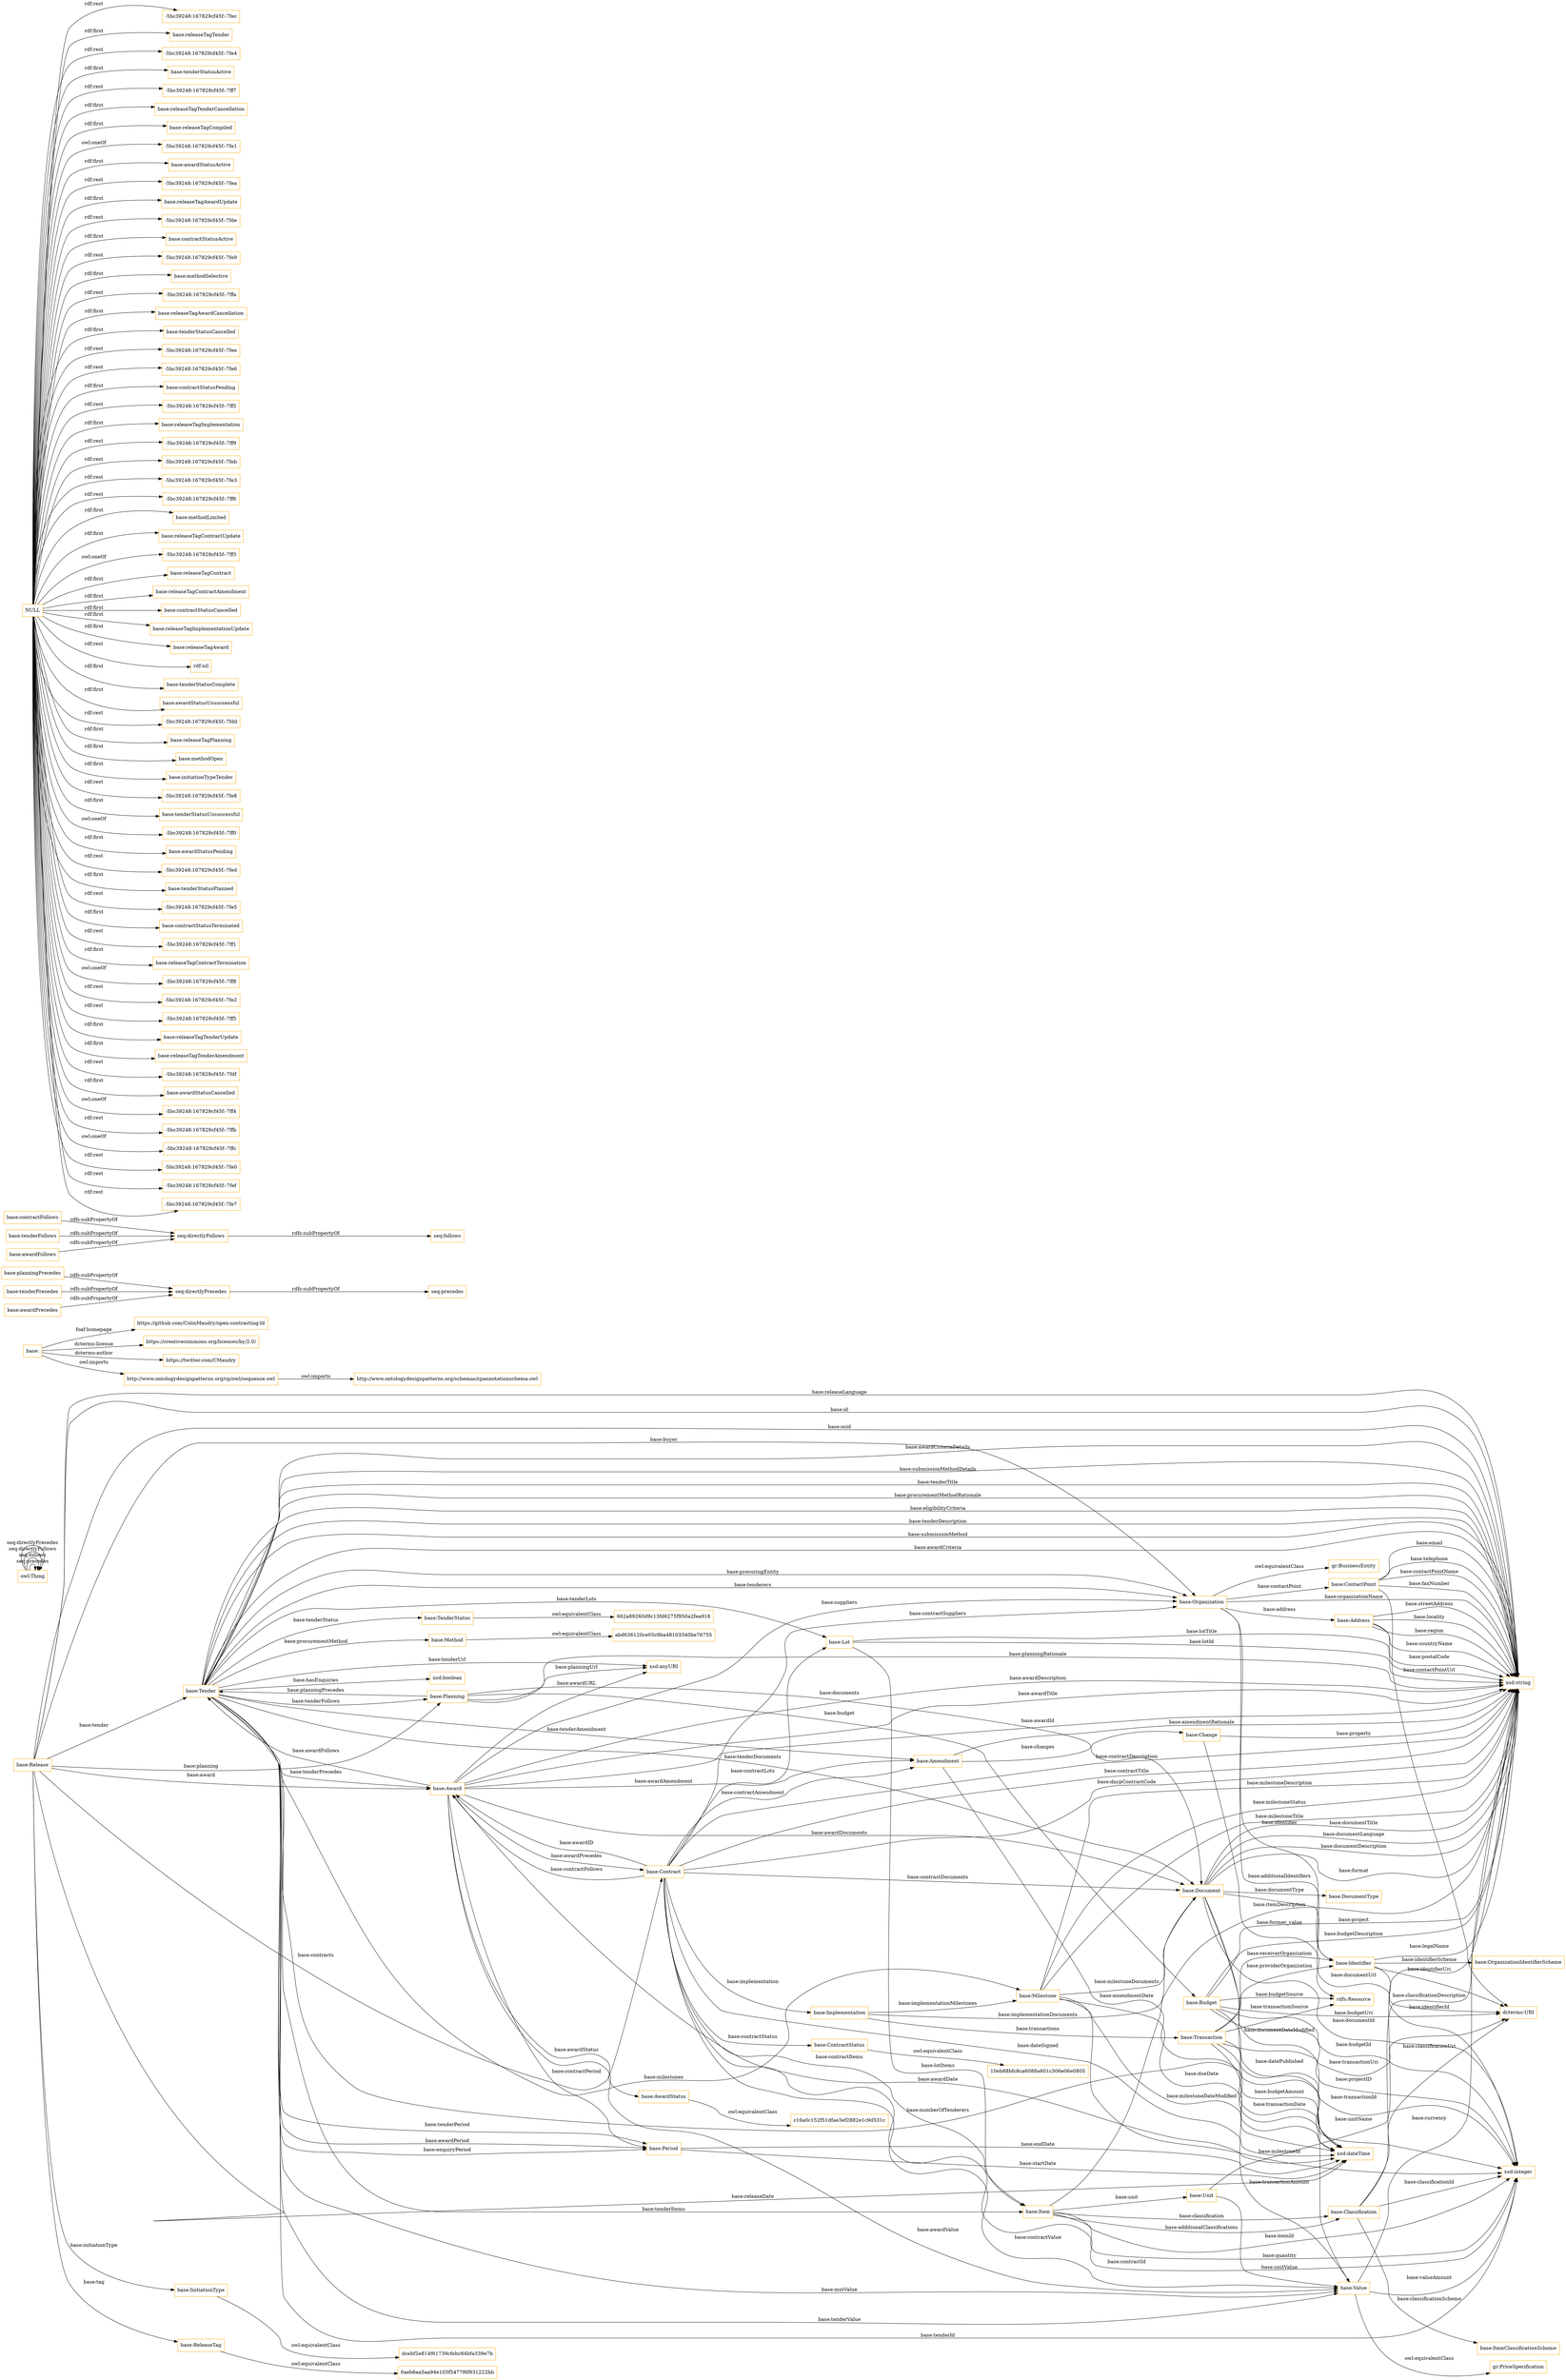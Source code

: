 digraph ar2dtool_diagram { 
rankdir=LR;
size="1501"
node [shape = rectangle, color="orange"]; "base:TenderStatus" "base:OrganizationIdentifierScheme" "base:Planning" "base:ContractStatus" "base:Identifier" "abd636120ce05c9ba48103340be76755" "base:Transaction" "base:Period" "base:Unit" "662a89260d9c13fd6275f950a2fea918" "0aeb6aa5aa94e103f5477f6f931222bb" "base:Organization" "base:Amendment" "base:ItemClassificationScheme" "base:InitiationType" "base:Contract" "base:Item" "base:Change" "base:Classification" "base:Tender" "rdfs:Resource" "base:Document" "base:ContactPoint" "base:Address" "base:Award" "dcterms:URI" "base:Milestone" "c16a0c152f51dfae3ef2882e1c9d531c" "base:Value" "base:Lot" "10eb88bfc8ca6088a601c306e06e0805" "base:AwardStatus" "base:Implementation" "base:DocumentType" "dcebf2e814f61739cfebc84bfa339e7b" "base:ReleaseTag" "base:Release" "base:Budget" "base:Method" "owl:Thing" ; /*classes style*/
	"base:Value" -> "gr:PriceSpecification" [ label = "owl:equivalentClass" ];
	"base:AwardStatus" -> "c16a0c152f51dfae3ef2882e1c9d531c" [ label = "owl:equivalentClass" ];
	"base:" -> "https://github.com/ColinMaudry/open-contracting-ld" [ label = "foaf:homepage" ];
	"base:" -> "https://creativecommons.org/licenses/by/2.0/" [ label = "dcterms:license" ];
	"base:" -> "https://twitter.com/CMaudry" [ label = "dcterms:author" ];
	"base:" -> "http://www.ontologydesignpatterns.org/cp/owl/sequence.owl" [ label = "owl:imports" ];
	"base:ReleaseTag" -> "0aeb6aa5aa94e103f5477f6f931222bb" [ label = "owl:equivalentClass" ];
	"base:planningPrecedes" -> "seq:directlyPrecedes" [ label = "rdfs:subPropertyOf" ];
	"base:ContractStatus" -> "10eb88bfc8ca6088a601c306e06e0805" [ label = "owl:equivalentClass" ];
	"base:contractFollows" -> "seq:directlyFollows" [ label = "rdfs:subPropertyOf" ];
	"base:tenderPrecedes" -> "seq:directlyPrecedes" [ label = "rdfs:subPropertyOf" ];
	"base:Method" -> "abd636120ce05c9ba48103340be76755" [ label = "owl:equivalentClass" ];
	"base:awardPrecedes" -> "seq:directlyPrecedes" [ label = "rdfs:subPropertyOf" ];
	"base:tenderFollows" -> "seq:directlyFollows" [ label = "rdfs:subPropertyOf" ];
	"base:TenderStatus" -> "662a89260d9c13fd6275f950a2fea918" [ label = "owl:equivalentClass" ];
	"base:awardFollows" -> "seq:directlyFollows" [ label = "rdfs:subPropertyOf" ];
	"base:InitiationType" -> "dcebf2e814f61739cfebc84bfa339e7b" [ label = "owl:equivalentClass" ];
	"NULL" -> "-5bc39248:167829cf45f:-7fec" [ label = "rdf:rest" ];
	"NULL" -> "base:releaseTagTender" [ label = "rdf:first" ];
	"NULL" -> "-5bc39248:167829cf45f:-7fe4" [ label = "rdf:rest" ];
	"NULL" -> "base:tenderStatusActive" [ label = "rdf:first" ];
	"NULL" -> "-5bc39248:167829cf45f:-7ff7" [ label = "rdf:rest" ];
	"NULL" -> "base:releaseTagTenderCancellation" [ label = "rdf:first" ];
	"NULL" -> "base:releaseTagCompiled" [ label = "rdf:first" ];
	"NULL" -> "-5bc39248:167829cf45f:-7fe1" [ label = "owl:oneOf" ];
	"NULL" -> "base:awardStatusActive" [ label = "rdf:first" ];
	"NULL" -> "-5bc39248:167829cf45f:-7fea" [ label = "rdf:rest" ];
	"NULL" -> "base:releaseTagAwardUpdate" [ label = "rdf:first" ];
	"NULL" -> "-5bc39248:167829cf45f:-7fde" [ label = "rdf:rest" ];
	"NULL" -> "base:contractStatusActive" [ label = "rdf:first" ];
	"NULL" -> "-5bc39248:167829cf45f:-7fe9" [ label = "rdf:rest" ];
	"NULL" -> "base:methodSelective" [ label = "rdf:first" ];
	"NULL" -> "-5bc39248:167829cf45f:-7ffa" [ label = "rdf:rest" ];
	"NULL" -> "base:releaseTagAwardCancellation" [ label = "rdf:first" ];
	"NULL" -> "base:tenderStatusCancelled" [ label = "rdf:first" ];
	"NULL" -> "-5bc39248:167829cf45f:-7fee" [ label = "rdf:rest" ];
	"NULL" -> "-5bc39248:167829cf45f:-7fe6" [ label = "rdf:rest" ];
	"NULL" -> "base:contractStatusPending" [ label = "rdf:first" ];
	"NULL" -> "-5bc39248:167829cf45f:-7ff2" [ label = "rdf:rest" ];
	"NULL" -> "base:releaseTagImplementation" [ label = "rdf:first" ];
	"NULL" -> "-5bc39248:167829cf45f:-7ff9" [ label = "rdf:rest" ];
	"NULL" -> "-5bc39248:167829cf45f:-7feb" [ label = "rdf:rest" ];
	"NULL" -> "-5bc39248:167829cf45f:-7fe3" [ label = "rdf:rest" ];
	"NULL" -> "-5bc39248:167829cf45f:-7ff6" [ label = "rdf:rest" ];
	"NULL" -> "base:methodLimited" [ label = "rdf:first" ];
	"NULL" -> "base:releaseTagContractUpdate" [ label = "rdf:first" ];
	"NULL" -> "-5bc39248:167829cf45f:-7ff3" [ label = "owl:oneOf" ];
	"NULL" -> "base:releaseTagContract" [ label = "rdf:first" ];
	"NULL" -> "base:releaseTagContractAmendment" [ label = "rdf:first" ];
	"NULL" -> "base:contractStatusCancelled" [ label = "rdf:first" ];
	"NULL" -> "base:releaseTagImplementationUpdate" [ label = "rdf:first" ];
	"NULL" -> "base:releaseTagAward" [ label = "rdf:first" ];
	"NULL" -> "rdf:nil" [ label = "rdf:rest" ];
	"NULL" -> "base:tenderStatusComplete" [ label = "rdf:first" ];
	"NULL" -> "base:awardStatusUnsuccessful" [ label = "rdf:first" ];
	"NULL" -> "-5bc39248:167829cf45f:-7fdd" [ label = "rdf:rest" ];
	"NULL" -> "base:releaseTagPlanning" [ label = "rdf:first" ];
	"NULL" -> "base:methodOpen" [ label = "rdf:first" ];
	"NULL" -> "base:initiationTypeTender" [ label = "rdf:first" ];
	"NULL" -> "-5bc39248:167829cf45f:-7fe8" [ label = "rdf:rest" ];
	"NULL" -> "base:tenderStatusUnsuccessful" [ label = "rdf:first" ];
	"NULL" -> "-5bc39248:167829cf45f:-7ff0" [ label = "owl:oneOf" ];
	"NULL" -> "base:awardStatusPending" [ label = "rdf:first" ];
	"NULL" -> "-5bc39248:167829cf45f:-7fed" [ label = "rdf:rest" ];
	"NULL" -> "base:tenderStatusPlanned" [ label = "rdf:first" ];
	"NULL" -> "-5bc39248:167829cf45f:-7fe5" [ label = "rdf:rest" ];
	"NULL" -> "base:contractStatusTerminated" [ label = "rdf:first" ];
	"NULL" -> "-5bc39248:167829cf45f:-7ff1" [ label = "rdf:rest" ];
	"NULL" -> "base:releaseTagContractTermination" [ label = "rdf:first" ];
	"NULL" -> "-5bc39248:167829cf45f:-7ff8" [ label = "owl:oneOf" ];
	"NULL" -> "-5bc39248:167829cf45f:-7fe2" [ label = "rdf:rest" ];
	"NULL" -> "-5bc39248:167829cf45f:-7ff5" [ label = "rdf:rest" ];
	"NULL" -> "base:releaseTagTenderUpdate" [ label = "rdf:first" ];
	"NULL" -> "base:releaseTagTenderAmendment" [ label = "rdf:first" ];
	"NULL" -> "-5bc39248:167829cf45f:-7fdf" [ label = "rdf:rest" ];
	"NULL" -> "base:awardStatusCancelled" [ label = "rdf:first" ];
	"NULL" -> "-5bc39248:167829cf45f:-7ff4" [ label = "owl:oneOf" ];
	"NULL" -> "-5bc39248:167829cf45f:-7ffb" [ label = "rdf:rest" ];
	"NULL" -> "-5bc39248:167829cf45f:-7ffc" [ label = "owl:oneOf" ];
	"NULL" -> "-5bc39248:167829cf45f:-7fe0" [ label = "rdf:rest" ];
	"NULL" -> "-5bc39248:167829cf45f:-7fef" [ label = "rdf:rest" ];
	"NULL" -> "-5bc39248:167829cf45f:-7fe7" [ label = "rdf:rest" ];
	"seq:directlyPrecedes" -> "seq:precedes" [ label = "rdfs:subPropertyOf" ];
	"seq:directlyFollows" -> "seq:follows" [ label = "rdfs:subPropertyOf" ];
	"base:Organization" -> "gr:BusinessEntity" [ label = "owl:equivalentClass" ];
	"http://www.ontologydesignpatterns.org/cp/owl/sequence.owl" -> "http://www.ontologydesignpatterns.org/schemas/cpannotationschema.owl" [ label = "owl:imports" ];
	"base:Tender" -> "base:Document" [ label = "base:tenderDocuments" ];
	"base:Item" -> "base:Classification" [ label = "base:additionalClassifications" ];
	"base:Award" -> "xsd:dateTime" [ label = "base:awardDate" ];
	"base:Organization" -> "base:Identifier" [ label = "base:identifier" ];
	"base:Document" -> "xsd:dateTime" [ label = "base:documentDateModified" ];
	"base:Release" -> "base:InitiationType" [ label = "base:initiationType" ];
	"base:Milestone" -> "xsd:string" [ label = "base:milestoneTitle" ];
	"base:Document" -> "xsd:integer" [ label = "base:documentId" ];
	"base:Award" -> "base:Contract" [ label = "base:awardPrecedes" ];
	"base:Document" -> "xsd:string" [ label = "base:format" ];
	"base:Tender" -> "base:Milestone" [ label = "base:milestones" ];
	"base:Document" -> "xsd:string" [ label = "base:documentTitle" ];
	"base:Tender" -> "xsd:string" [ label = "base:awardCriteriaDetails" ];
	"base:Planning" -> "base:Budget" [ label = "base:budget" ];
	"base:ContactPoint" -> "xsd:string" [ label = "base:contactPointName" ];
	"base:Address" -> "xsd:string" [ label = "base:locality" ];
	"base:Item" -> "xsd:integer" [ label = "base:quantity" ];
	"base:Award" -> "base:Tender" [ label = "base:awardFollows" ];
	"base:Document" -> "dcterms:URI" [ label = "base:documentUrl" ];
	"base:Tender" -> "base:Value" [ label = "base:minValue" ];
	"base:Identifier" -> "base:OrganizationIdentifierScheme" [ label = "base:identifierScheme" ];
	"base:Budget" -> "xsd:integer" [ label = "base:budgetId" ];
	"base:Classification" -> "dcterms:URI" [ label = "base:classificationUri" ];
	"base:Change" -> "xsd:string" [ label = "base:property" ];
	"base:Identifier" -> "xsd:integer" [ label = "base:identifierId" ];
	"base:Award" -> "base:Value" [ label = "base:awardValue" ];
	"base:Contract" -> "base:Award" [ label = "base:contractFollows" ];
	"base:Identifier" -> "dcterms:URI" [ label = "base:identifierUri" ];
	"base:Address" -> "xsd:string" [ label = "base:region" ];
	"base:Award" -> "base:Organization" [ label = "base:suppliers" ];
	"base:Document" -> "base:DocumentType" [ label = "base:documentType" ];
	"base:Contract" -> "base:Document" [ label = "base:contractDocuments" ];
	"base:Document" -> "xsd:string" [ label = "base:documentLanguage" ];
	"base:Tender" -> "base:Value" [ label = "base:tenderValue" ];
	"base:Tender" -> "xsd:string" [ label = "base:submissionMethodDetails" ];
	"base:Lot" -> "xsd:string" [ label = "base:lotTitle" ];
	"base:Identifier" -> "xsd:string" [ label = "base:legalName" ];
	"base:Tender" -> "xsd:string" [ label = "base:tenderTitle" ];
	"base:Release" -> "base:Organization" [ label = "base:buyer" ];
	"base:Contract" -> "base:Amendment" [ label = "base:contractAmendment" ];
	"base:Item" -> "xsd:integer" [ label = "base:itemId" ];
	"base:Release" -> "base:ReleaseTag" [ label = "base:tag" ];
	"base:Contract" -> "xsd:string" [ label = "base:dncpContractCode" ];
	"base:Tender" -> "base:Organization" [ label = "base:tenderers" ];
	"base:Release" -> "xsd:string" [ label = "base:id" ];
	"base:Change" -> "rdfs:Resource" [ label = "base:former_value" ];
	"base:Award" -> "xsd:anyURI" [ label = "base:awardURL" ];
	"base:Value" -> "xsd:integer" [ label = "base:valueAmount" ];
	"base:Award" -> "base:Amendment" [ label = "base:awardAmendment" ];
	"base:Planning" -> "base:Document" [ label = "base:documents" ];
	"base:Organization" -> "base:Identifier" [ label = "base:additionalIdentifiers" ];
	"base:Tender" -> "base:Planning" [ label = "base:tenderFollows" ];
	"base:Contract" -> "base:Organization" [ label = "base:contractSuppliers" ];
	"base:Classification" -> "xsd:integer" [ label = "base:classificationId" ];
	"base:Contract" -> "base:ContractStatus" [ label = "base:contractStatus" ];
	"base:Tender" -> "xsd:anyURI" [ label = "base:tenderUrl" ];
	"base:Award" -> "base:Period" [ label = "base:contractPeriod" ];
	"base:Milestone" -> "xsd:string" [ label = "base:milestoneDescription" ];
	"base:Release" -> "base:Tender" [ label = "base:tender" ];
	"base:Tender" -> "base:Lot" [ label = "base:tenderLots" ];
	"base:Tender" -> "xsd:string" [ label = "base:procurementMethodRationale" ];
	"base:Period" -> "xsd:dateTime" [ label = "base:endDate" ];
	"base:ContactPoint" -> "xsd:string" [ label = "base:faxNumber" ];
	"base:Value" -> "xsd:string" [ label = "base:currency" ];
	"base:Implementation" -> "base:Document" [ label = "base:implementationDocuments" ];
	"base:Tender" -> "base:Organization" [ label = "base:procuringEntity" ];
	"base:Contract" -> "xsd:string" [ label = "base:contractDescription" ];
	"base:Lot" -> "xsd:string" [ label = "base:lotId" ];
	"base:Award" -> "xsd:string" [ label = "base:awardTitle" ];
	"base:Address" -> "xsd:string" [ label = "base:countryName" ];
	"base:Tender" -> "xsd:string" [ label = "base:eligibilityCriteria" ];
	"base:Document" -> "xsd:dateTime" [ label = "base:datePublished" ];
	"base:Award" -> "base:Document" [ label = "base:awardDocuments" ];
	"base:Budget" -> "base:Value" [ label = "base:budgetAmount" ];
	"base:Release" -> "base:Contract" [ label = "base:contracts" ];
	"base:Tender" -> "xsd:integer" [ label = "base:tenderId" ];
	"base:Contract" -> "xsd:integer" [ label = "base:contractId" ];
	"base:Transaction" -> "base:Identifier" [ label = "base:providerOrganization" ];
	"base:Contract" -> "base:Award" [ label = "base:awardID" ];
	"base:Item" -> "base:Unit" [ label = "base:unit" ];
	"base:Document" -> "xsd:string" [ label = "base:documentDescription" ];
	"base:ContactPoint" -> "xsd:string" [ label = "base:email" ];
	"base:Contract" -> "base:Item" [ label = "base:contractItems" ];
	"base:Planning" -> "xsd:string" [ label = "base:planningRationale" ];
	"base:Transaction" -> "rdfs:Resource" [ label = "base:transactionSource" ];
	"base:Period" -> "xsd:dateTime" [ label = "base:startDate" ];
	"base:ContactPoint" -> "dcterms:URI" [ label = "base:contactPointUrl" ];
	"base:Organization" -> "base:Address" [ label = "base:address" ];
	"base:Tender" -> "xsd:integer" [ label = "base:numberOfTenderers" ];
	"base:Tender" -> "base:Amendment" [ label = "base:tenderAmendment" ];
	"base:Item" -> "xsd:string" [ label = "base:itemDescription" ];
	"base:Tender" -> "xsd:string" [ label = "base:tenderDescription" ];
	"base:Organization" -> "base:ContactPoint" [ label = "base:contactPoint" ];
	"base:Unit" -> "xsd:string" [ label = "base:unitName" ];
	"base:Transaction" -> "base:Value" [ label = "base:transactionAmount" ];
	"base:Tender" -> "base:Period" [ label = "base:tenderPeriod" ];
	"base:Tender" -> "base:Method" [ label = "base:procurementMethod" ];
	"base:Item" -> "base:Classification" [ label = "base:classification" ];
	"base:Contract" -> "base:Lot" [ label = "base:contractLots" ];
	"base:Amendment" -> "xsd:dateTime" [ label = "base:amendmentDate" ];
	"base:Tender" -> "xsd:string" [ label = "base:submissionMethod" ];
	"base:Address" -> "xsd:string" [ label = "base:postalCode" ];
	"base:Award" -> "xsd:string" [ label = "base:awardId" ];
	"base:Milestone" -> "xsd:dateTime" [ label = "base:dueDate" ];
	"base:Transaction" -> "xsd:dateTime" [ label = "base:transactionDate" ];
	"base:Tender" -> "base:Period" [ label = "base:enquiryPeriod" ];
	"base:Implementation" -> "base:Transaction" [ label = "base:transactions" ];
	"base:Budget" -> "xsd:string" [ label = "base:project" ];
	"base:Release" -> "xsd:string" [ label = "base:releaseLanguage" ];
	"base:Contract" -> "base:Value" [ label = "base:contractValue" ];
	"base:Organization" -> "xsd:string" [ label = "base:organizationName" ];
	"base:Implementation" -> "base:Milestone" [ label = "base:implementationMilestones" ];
	"base:Address" -> "xsd:string" [ label = "base:streetAddress" ];
	"base:Contract" -> "base:Implementation" [ label = "base:implementation" ];
	"base:Release" -> "xsd:dateTime" [ label = "base:releaseDate" ];
	"base:Tender" -> "base:Item" [ label = "base:tenderItems" ];
	"base:Milestone" -> "xsd:string" [ label = "base:milestoneStatus" ];
	"base:Lot" -> "base:Item" [ label = "base:lotItems" ];
	"base:Contract" -> "xsd:dateTime" [ label = "base:dateSigned" ];
	"base:Tender" -> "base:Award" [ label = "base:tenderPrecedes" ];
	"base:Classification" -> "xsd:string" [ label = "base:classificationDescription" ];
	"base:Release" -> "base:Planning" [ label = "base:planning" ];
	"base:Award" -> "xsd:string" [ label = "base:awardDescription" ];
	"base:Budget" -> "xsd:string" [ label = "base:budgetDescription" ];
	"base:Milestone" -> "xsd:integer" [ label = "base:milestoneId" ];
	"base:Tender" -> "base:Period" [ label = "base:awardPeriod" ];
	"base:Unit" -> "base:Value" [ label = "base:unitValue" ];
	"base:Milestone" -> "xsd:dateTime" [ label = "base:milestoneDateModified" ];
	"base:Tender" -> "xsd:string" [ label = "base:awardCriteria" ];
	"owl:Thing" -> "owl:Thing" [ label = "seq:precedes" ];
	"base:ContactPoint" -> "xsd:string" [ label = "base:telephone" ];
	"owl:Thing" -> "owl:Thing" [ label = "seq:follows" ];
	"base:Transaction" -> "dcterms:URI" [ label = "base:transactionUri" ];
	"base:Planning" -> "xsd:anyURI" [ label = "base:planningUrl" ];
	"base:Budget" -> "rdfs:Resource" [ label = "base:budgetSource" ];
	"owl:Thing" -> "owl:Thing" [ label = "seq:directlyFollows" ];
	"base:Transaction" -> "xsd:integer" [ label = "base:transactionId" ];
	"base:Classification" -> "base:ItemClassificationScheme" [ label = "base:classificationScheme" ];
	"base:Amendment" -> "base:Change" [ label = "base:changes" ];
	"base:Release" -> "xsd:string" [ label = "base:ocid" ];
	"base:Budget" -> "dcterms:URI" [ label = "base:budgetUri" ];
	"base:Planning" -> "base:Tender" [ label = "base:planningPrecedes" ];
	"base:Budget" -> "xsd:integer" [ label = "base:projectID" ];
	"base:Amendment" -> "xsd:string" [ label = "base:amendmentRationale" ];
	"base:Tender" -> "xsd:boolean" [ label = "base:hasEnquiries" ];
	"base:Award" -> "base:AwardStatus" [ label = "base:awardStatus" ];
	"base:Transaction" -> "base:Identifier" [ label = "base:receiverOrganization" ];
	"owl:Thing" -> "owl:Thing" [ label = "seq:directlyPrecedes" ];
	"base:Tender" -> "base:TenderStatus" [ label = "base:tenderStatus" ];
	"base:Milestone" -> "base:Document" [ label = "base:milestoneDocuments" ];
	"base:Release" -> "base:Award" [ label = "base:award" ];
	"base:Contract" -> "xsd:string" [ label = "base:contractTitle" ];

}
